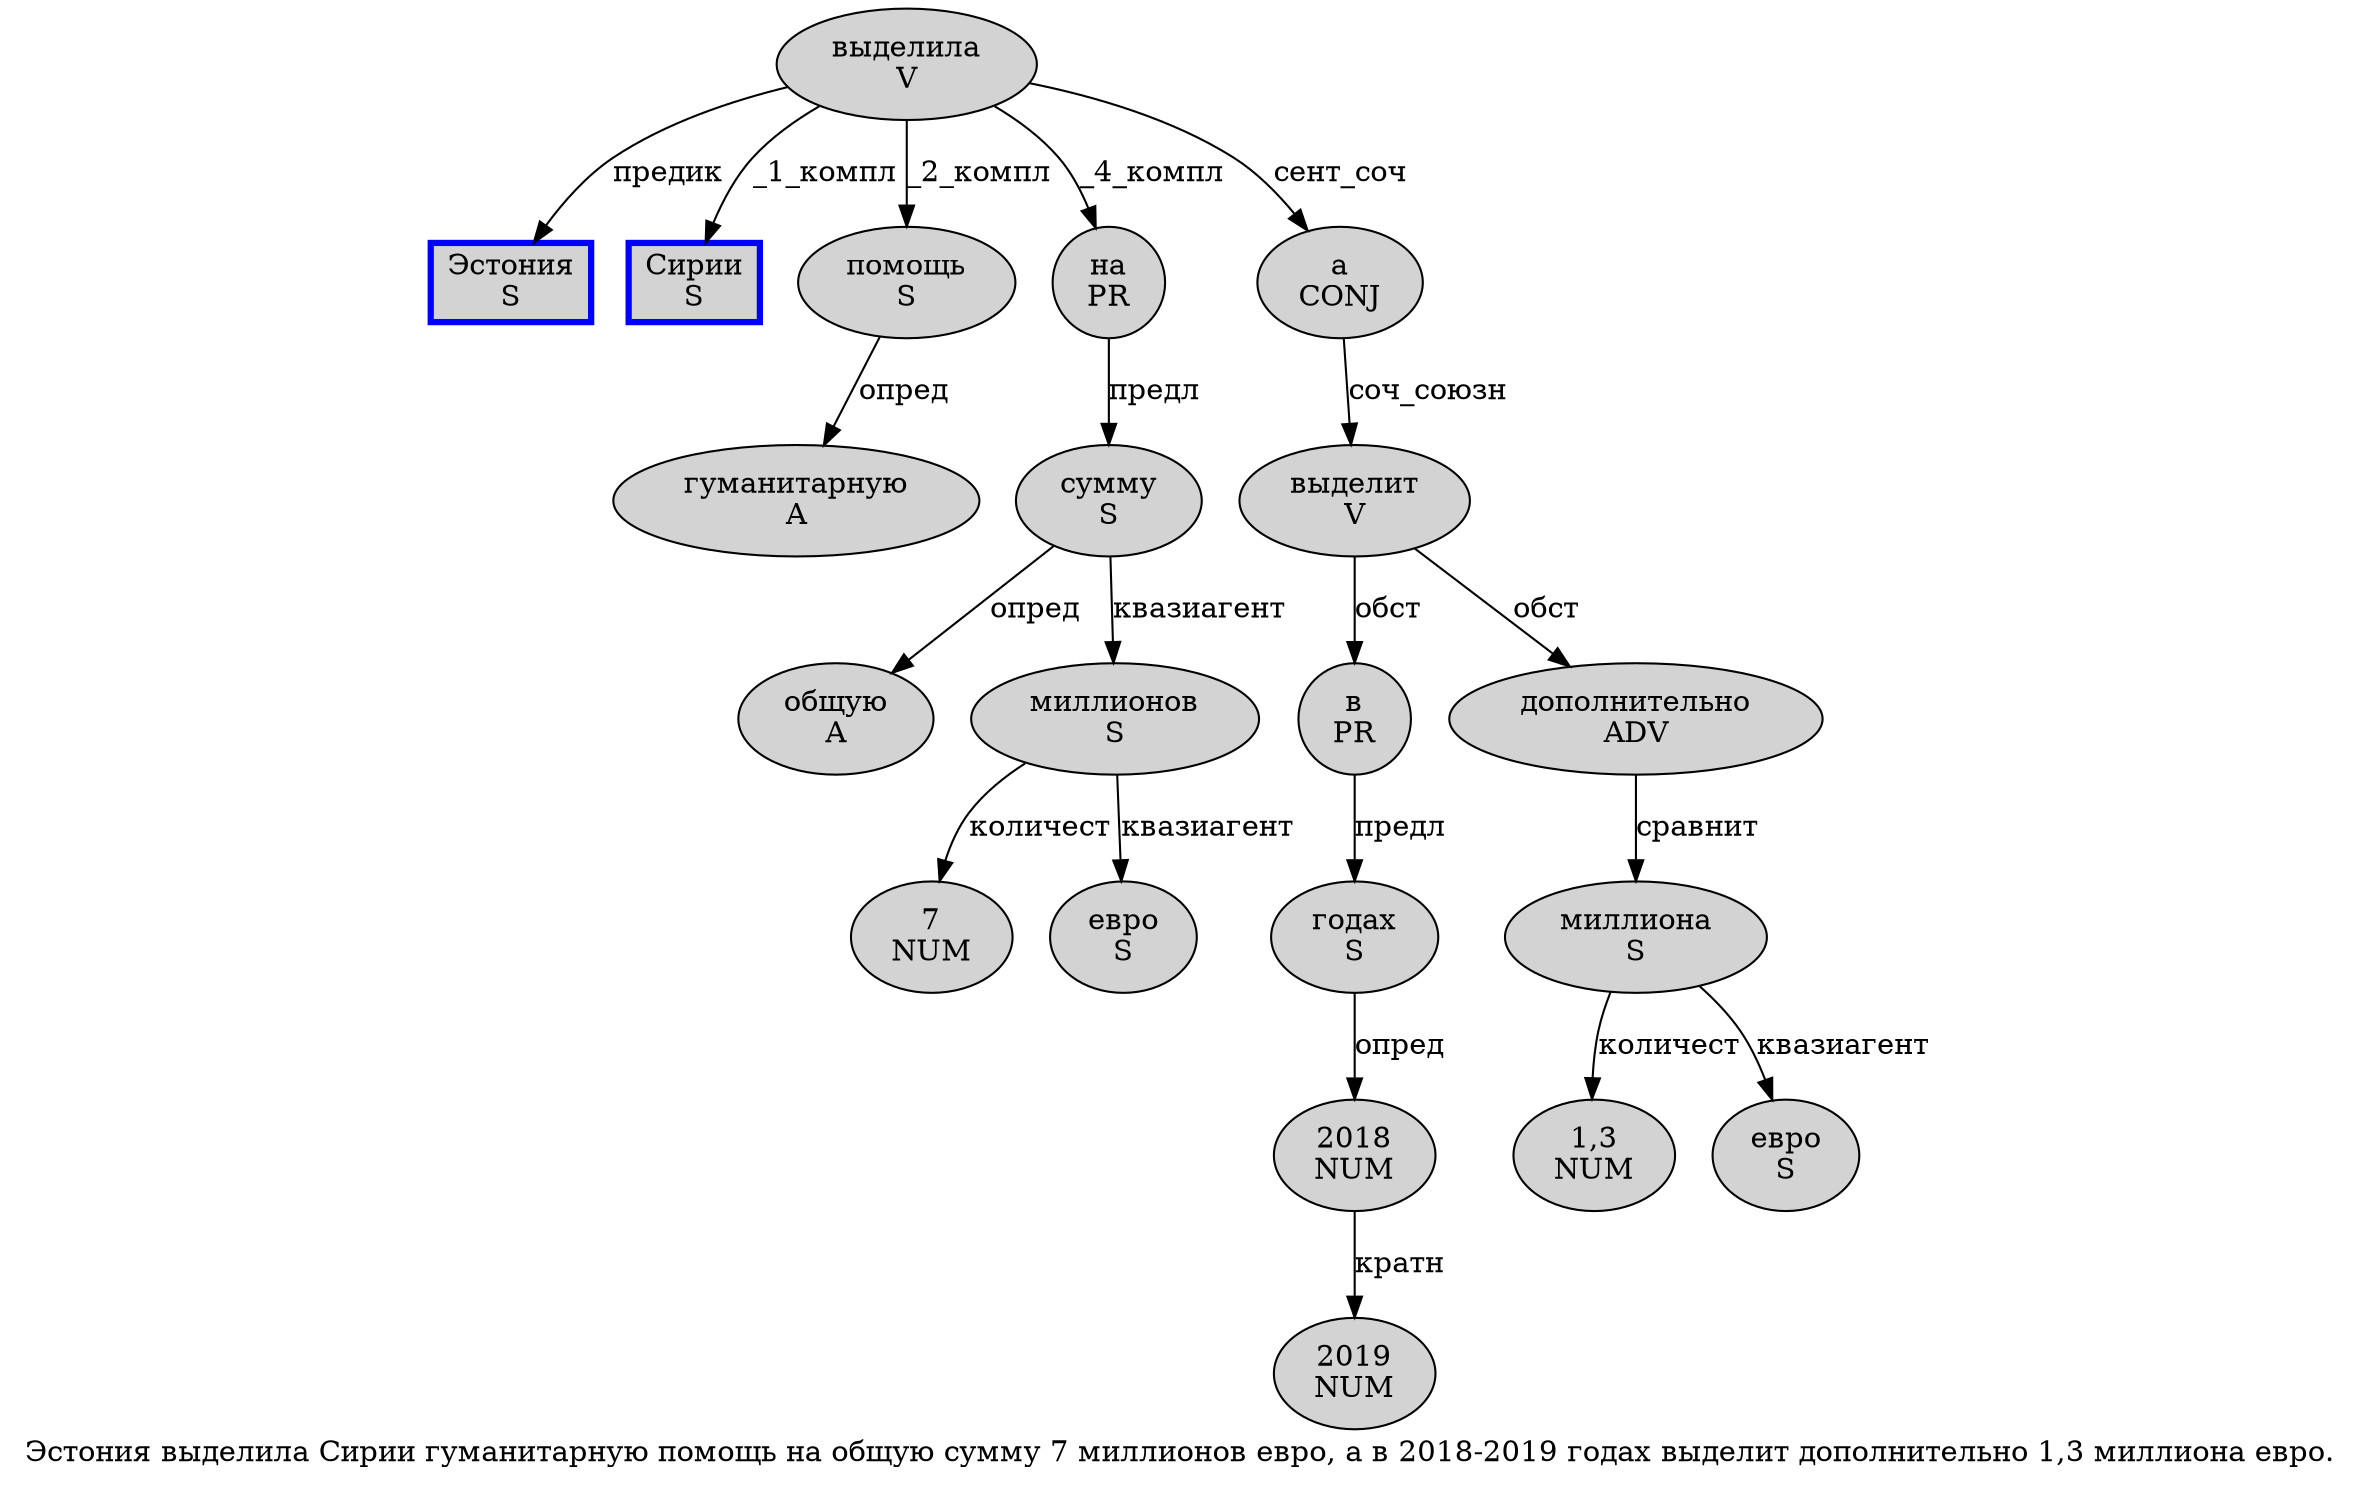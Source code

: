 digraph SENTENCE_110 {
	graph [label="Эстония выделила Сирии гуманитарную помощь на общую сумму 7 миллионов евро, а в 2018-2019 годах выделит дополнительно 1,3 миллиона евро."]
	node [style=filled]
		0 [label="Эстония
S" color=blue fillcolor=lightgray penwidth=3 shape=box]
		1 [label="выделила
V" color="" fillcolor=lightgray penwidth=1 shape=ellipse]
		2 [label="Сирии
S" color=blue fillcolor=lightgray penwidth=3 shape=box]
		3 [label="гуманитарную
A" color="" fillcolor=lightgray penwidth=1 shape=ellipse]
		4 [label="помощь
S" color="" fillcolor=lightgray penwidth=1 shape=ellipse]
		5 [label="на
PR" color="" fillcolor=lightgray penwidth=1 shape=ellipse]
		6 [label="общую
A" color="" fillcolor=lightgray penwidth=1 shape=ellipse]
		7 [label="сумму
S" color="" fillcolor=lightgray penwidth=1 shape=ellipse]
		8 [label="7
NUM" color="" fillcolor=lightgray penwidth=1 shape=ellipse]
		9 [label="миллионов
S" color="" fillcolor=lightgray penwidth=1 shape=ellipse]
		10 [label="евро
S" color="" fillcolor=lightgray penwidth=1 shape=ellipse]
		12 [label="а
CONJ" color="" fillcolor=lightgray penwidth=1 shape=ellipse]
		13 [label="в
PR" color="" fillcolor=lightgray penwidth=1 shape=ellipse]
		14 [label="2018
NUM" color="" fillcolor=lightgray penwidth=1 shape=ellipse]
		16 [label="2019
NUM" color="" fillcolor=lightgray penwidth=1 shape=ellipse]
		17 [label="годах
S" color="" fillcolor=lightgray penwidth=1 shape=ellipse]
		18 [label="выделит
V" color="" fillcolor=lightgray penwidth=1 shape=ellipse]
		19 [label="дополнительно
ADV" color="" fillcolor=lightgray penwidth=1 shape=ellipse]
		20 [label="1,3
NUM" color="" fillcolor=lightgray penwidth=1 shape=ellipse]
		21 [label="миллиона
S" color="" fillcolor=lightgray penwidth=1 shape=ellipse]
		22 [label="евро
S" color="" fillcolor=lightgray penwidth=1 shape=ellipse]
			1 -> 0 [label="предик"]
			1 -> 2 [label="_1_компл"]
			1 -> 4 [label="_2_компл"]
			1 -> 5 [label="_4_компл"]
			1 -> 12 [label="сент_соч"]
			19 -> 21 [label="сравнит"]
			7 -> 6 [label="опред"]
			7 -> 9 [label="квазиагент"]
			21 -> 20 [label="количест"]
			21 -> 22 [label="квазиагент"]
			4 -> 3 [label="опред"]
			12 -> 18 [label="соч_союзн"]
			9 -> 8 [label="количест"]
			9 -> 10 [label="квазиагент"]
			18 -> 13 [label="обст"]
			18 -> 19 [label="обст"]
			13 -> 17 [label="предл"]
			5 -> 7 [label="предл"]
			14 -> 16 [label="кратн"]
			17 -> 14 [label="опред"]
}